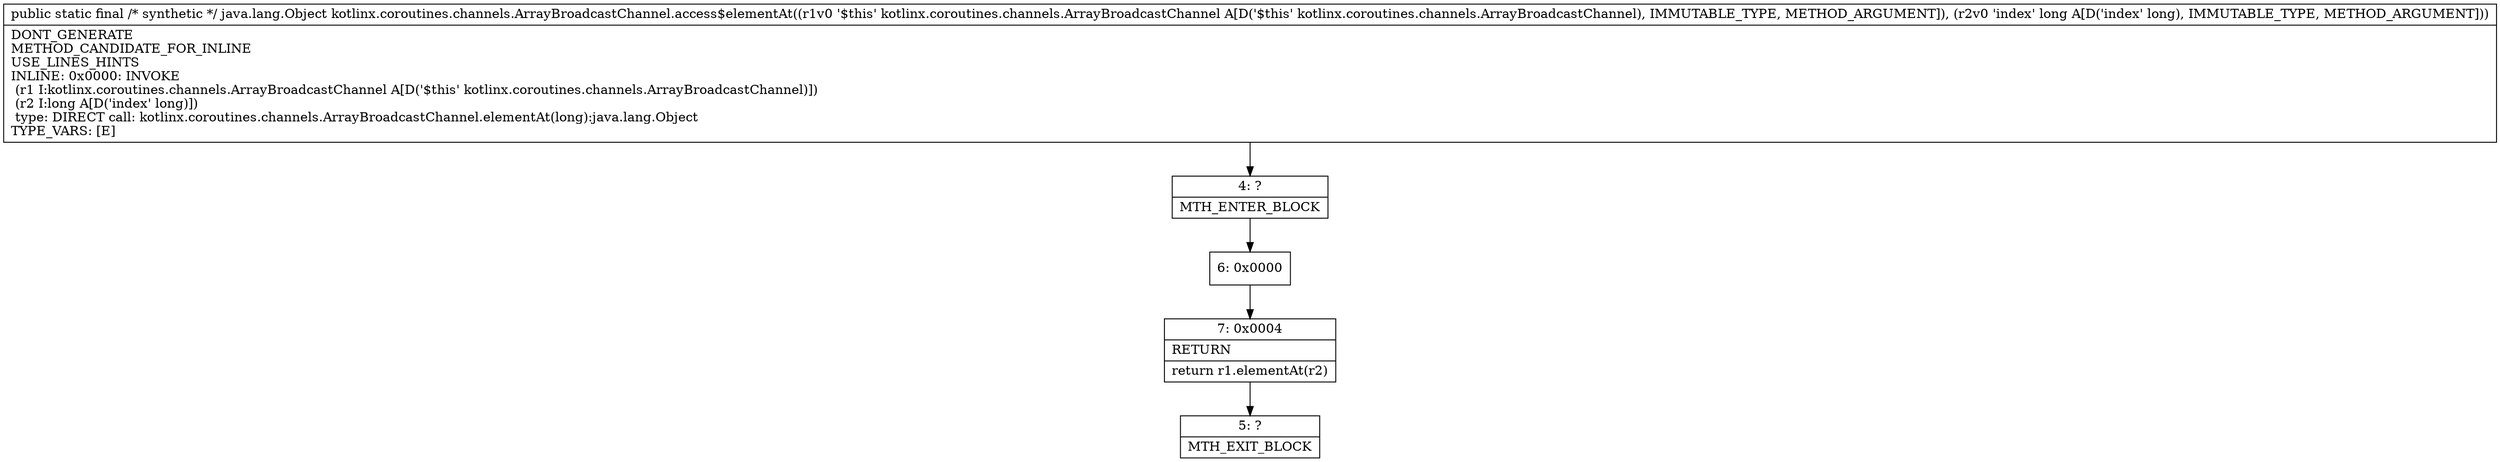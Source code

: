 digraph "CFG forkotlinx.coroutines.channels.ArrayBroadcastChannel.access$elementAt(Lkotlinx\/coroutines\/channels\/ArrayBroadcastChannel;J)Ljava\/lang\/Object;" {
Node_4 [shape=record,label="{4\:\ ?|MTH_ENTER_BLOCK\l}"];
Node_6 [shape=record,label="{6\:\ 0x0000}"];
Node_7 [shape=record,label="{7\:\ 0x0004|RETURN\l|return r1.elementAt(r2)\l}"];
Node_5 [shape=record,label="{5\:\ ?|MTH_EXIT_BLOCK\l}"];
MethodNode[shape=record,label="{public static final \/* synthetic *\/ java.lang.Object kotlinx.coroutines.channels.ArrayBroadcastChannel.access$elementAt((r1v0 '$this' kotlinx.coroutines.channels.ArrayBroadcastChannel A[D('$this' kotlinx.coroutines.channels.ArrayBroadcastChannel), IMMUTABLE_TYPE, METHOD_ARGUMENT]), (r2v0 'index' long A[D('index' long), IMMUTABLE_TYPE, METHOD_ARGUMENT]))  | DONT_GENERATE\lMETHOD_CANDIDATE_FOR_INLINE\lUSE_LINES_HINTS\lINLINE: 0x0000: INVOKE  \l  (r1 I:kotlinx.coroutines.channels.ArrayBroadcastChannel A[D('$this' kotlinx.coroutines.channels.ArrayBroadcastChannel)])\l  (r2 I:long A[D('index' long)])\l type: DIRECT call: kotlinx.coroutines.channels.ArrayBroadcastChannel.elementAt(long):java.lang.Object\lTYPE_VARS: [E]\l}"];
MethodNode -> Node_4;Node_4 -> Node_6;
Node_6 -> Node_7;
Node_7 -> Node_5;
}

